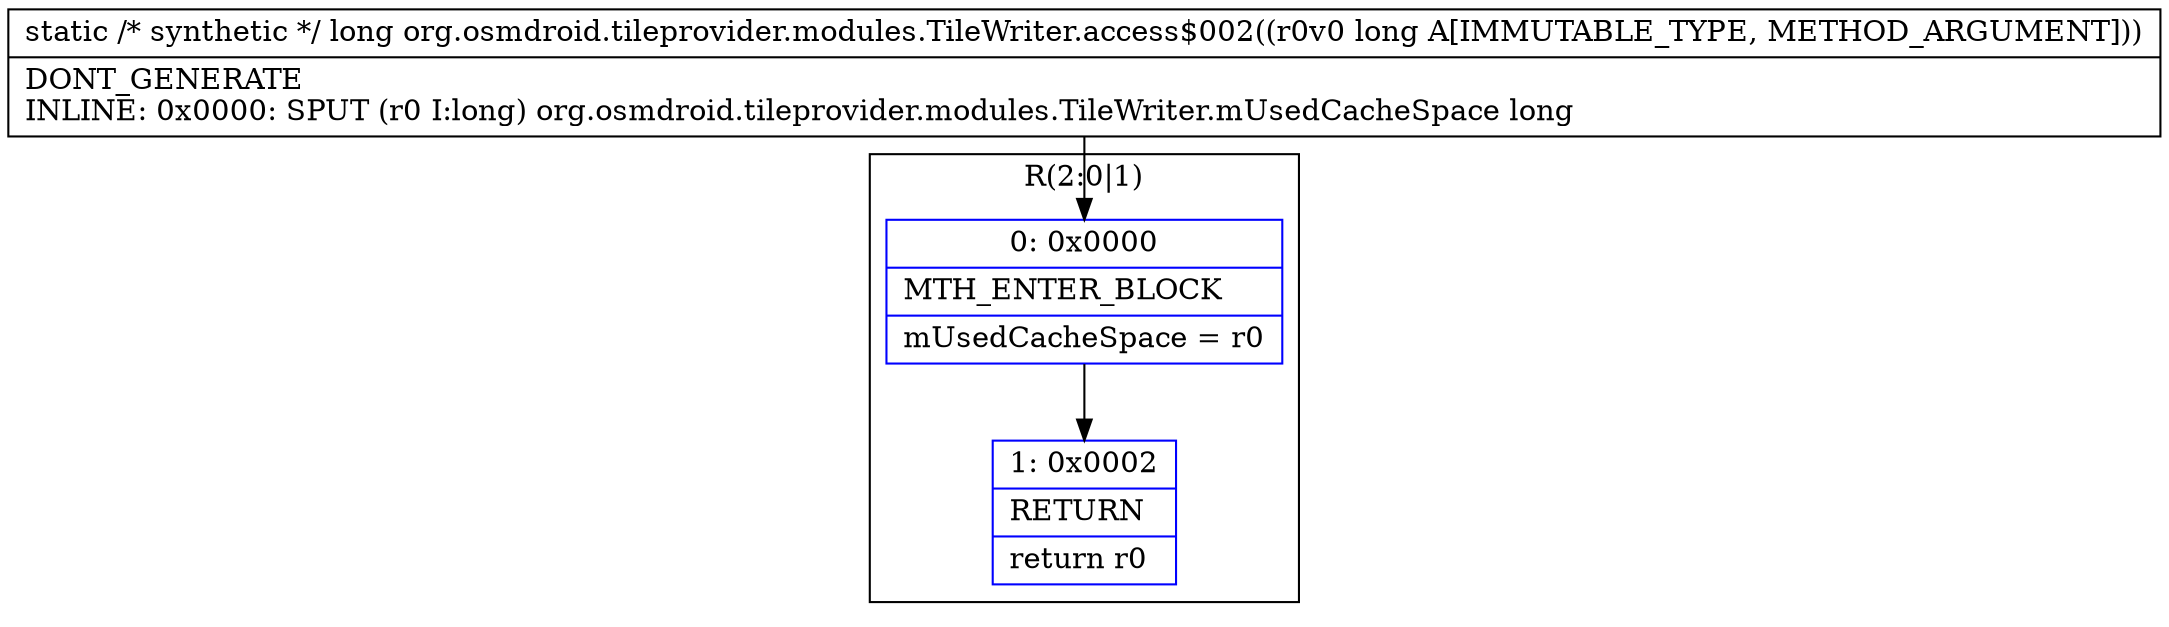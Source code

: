 digraph "CFG fororg.osmdroid.tileprovider.modules.TileWriter.access$002(J)J" {
subgraph cluster_Region_1218118678 {
label = "R(2:0|1)";
node [shape=record,color=blue];
Node_0 [shape=record,label="{0\:\ 0x0000|MTH_ENTER_BLOCK\l|mUsedCacheSpace = r0\l}"];
Node_1 [shape=record,label="{1\:\ 0x0002|RETURN\l|return r0\l}"];
}
MethodNode[shape=record,label="{static \/* synthetic *\/ long org.osmdroid.tileprovider.modules.TileWriter.access$002((r0v0 long A[IMMUTABLE_TYPE, METHOD_ARGUMENT]))  | DONT_GENERATE\lINLINE: 0x0000: SPUT  (r0 I:long) org.osmdroid.tileprovider.modules.TileWriter.mUsedCacheSpace long\l}"];
MethodNode -> Node_0;
Node_0 -> Node_1;
}

